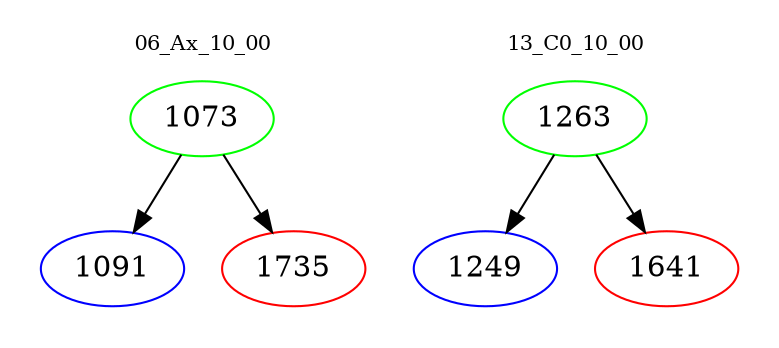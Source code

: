 digraph{
subgraph cluster_0 {
color = white
label = "06_Ax_10_00";
fontsize=10;
T0_1073 [label="1073", color="green"]
T0_1073 -> T0_1091 [color="black"]
T0_1091 [label="1091", color="blue"]
T0_1073 -> T0_1735 [color="black"]
T0_1735 [label="1735", color="red"]
}
subgraph cluster_1 {
color = white
label = "13_C0_10_00";
fontsize=10;
T1_1263 [label="1263", color="green"]
T1_1263 -> T1_1249 [color="black"]
T1_1249 [label="1249", color="blue"]
T1_1263 -> T1_1641 [color="black"]
T1_1641 [label="1641", color="red"]
}
}
